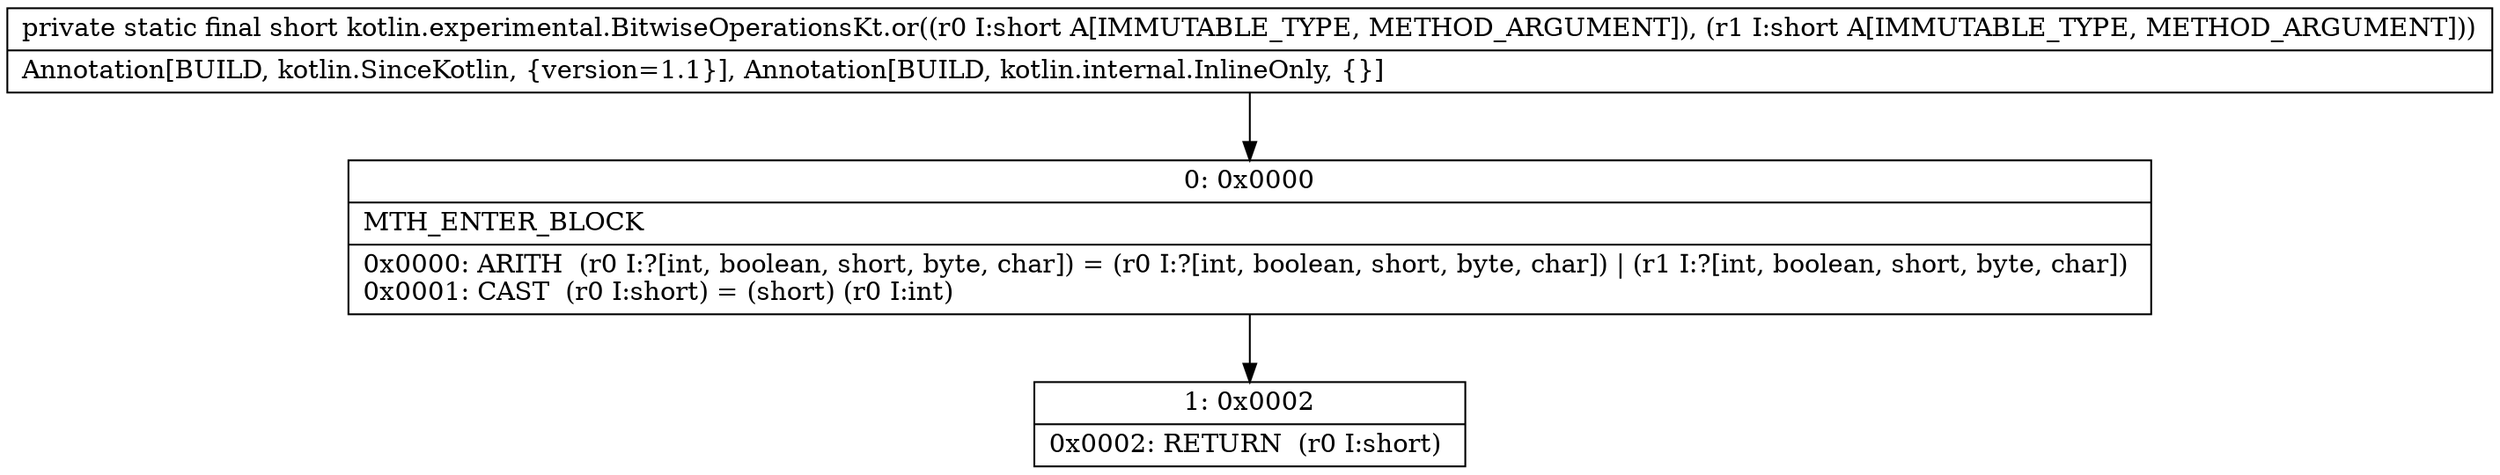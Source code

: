 digraph "CFG forkotlin.experimental.BitwiseOperationsKt.or(SS)S" {
Node_0 [shape=record,label="{0\:\ 0x0000|MTH_ENTER_BLOCK\l|0x0000: ARITH  (r0 I:?[int, boolean, short, byte, char]) = (r0 I:?[int, boolean, short, byte, char]) \| (r1 I:?[int, boolean, short, byte, char]) \l0x0001: CAST  (r0 I:short) = (short) (r0 I:int) \l}"];
Node_1 [shape=record,label="{1\:\ 0x0002|0x0002: RETURN  (r0 I:short) \l}"];
MethodNode[shape=record,label="{private static final short kotlin.experimental.BitwiseOperationsKt.or((r0 I:short A[IMMUTABLE_TYPE, METHOD_ARGUMENT]), (r1 I:short A[IMMUTABLE_TYPE, METHOD_ARGUMENT]))  | Annotation[BUILD, kotlin.SinceKotlin, \{version=1.1\}], Annotation[BUILD, kotlin.internal.InlineOnly, \{\}]\l}"];
MethodNode -> Node_0;
Node_0 -> Node_1;
}

